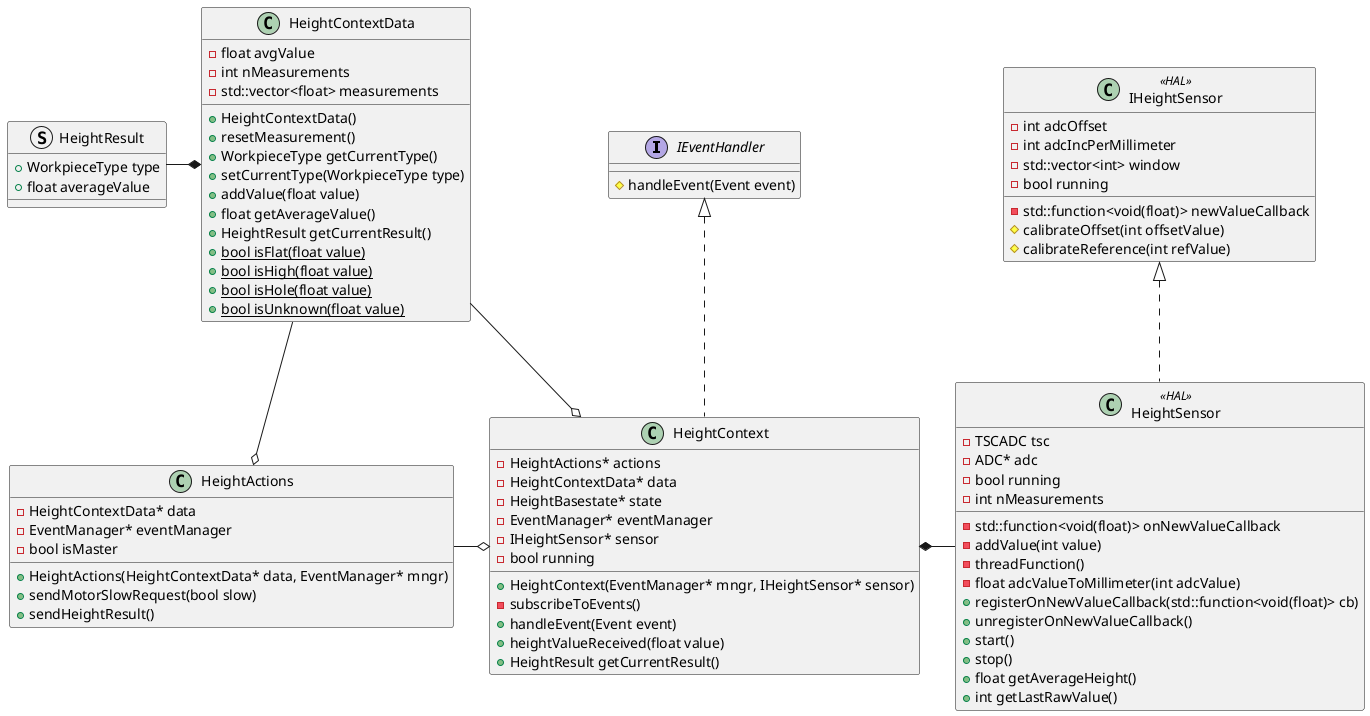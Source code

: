 @startuml
interface IEventHandler {
  #handleEvent(Event event)
}

class IHeightSensor << HAL >> {
  -int adcOffset
  -int adcIncPerMillimeter
  -std::function<void(float)> newValueCallback
  -std::vector<int> window
  -bool running
  #calibrateOffset(int offsetValue)
  #calibrateReference(int refValue)
}

class HeightSensor << HAL >> {
	-TSCADC tsc
	-ADC* adc
	-bool running
	-std::function<void(float)> onNewValueCallback
	-int nMeasurements
	-addValue(int value)
	-threadFunction()
	-float adcValueToMillimeter(int adcValue)
	+registerOnNewValueCallback(std::function<void(float)> cb)
	+unregisterOnNewValueCallback()
	+start()
	+stop()
	+float getAverageHeight()
	+int getLastRawValue()
}

IHeightSensor <|.. HeightSensor

class HeightContext {
	-HeightActions* actions
	-HeightContextData* data
	-HeightBasestate* state
  -EventManager* eventManager
	-IHeightSensor* sensor
	-bool running
	+HeightContext(EventManager* mngr, IHeightSensor* sensor)
	-subscribeToEvents()
	+handleEvent(Event event)
	+heightValueReceived(float value)
	+HeightResult getCurrentResult()
}

class HeightActions {
	-HeightContextData* data
	-EventManager* eventManager
  -bool isMaster
	+HeightActions(HeightContextData* data, EventManager* mngr)
	+sendMotorSlowRequest(bool slow)
	+sendHeightResult()
}

struct HeightResult {
	+WorkpieceType type
	+float averageValue
}

class HeightContextData {
	-float avgValue
	-int nMeasurements
	-std::vector<float> measurements
  +HeightContextData()
	+resetMeasurement()
	+WorkpieceType getCurrentType()
	+setCurrentType(WorkpieceType type)
	+addValue(float value)
	+float getAverageValue()
	+HeightResult getCurrentResult()
	+{static} bool isFlat(float value)
	+{static} bool isHigh(float value)
	+{static} bool isHole(float value)
	+{static} bool isUnknown(float value)
}

HeightResult -* HeightContextData
HeightActions -o HeightContext
HeightContextData --o HeightContext
HeightContextData --o HeightActions
HeightContext *- HeightSensor
IEventHandler <|.. HeightContext

@enduml